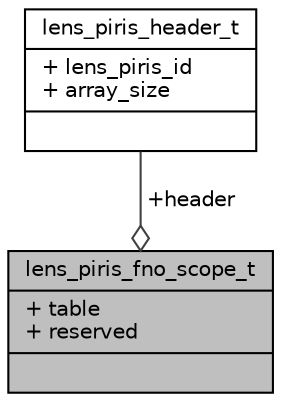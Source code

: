 digraph "lens_piris_fno_scope_t"
{
 // INTERACTIVE_SVG=YES
 // LATEX_PDF_SIZE
  bgcolor="transparent";
  edge [fontname="Helvetica",fontsize="10",labelfontname="Helvetica",labelfontsize="10"];
  node [fontname="Helvetica",fontsize="10",shape=record];
  Node1 [label="{lens_piris_fno_scope_t\n|+ table\l+ reserved\l|}",height=0.2,width=0.4,color="black", fillcolor="grey75", style="filled", fontcolor="black",tooltip=" "];
  Node2 -> Node1 [color="grey25",fontsize="10",style="solid",label=" +header" ,arrowhead="odiamond",fontname="Helvetica"];
  Node2 [label="{lens_piris_header_t\n|+ lens_piris_id\l+ array_size\l|}",height=0.2,width=0.4,color="black",URL="$d6/dda/structlens__piris__header__t.html",tooltip=" "];
}
